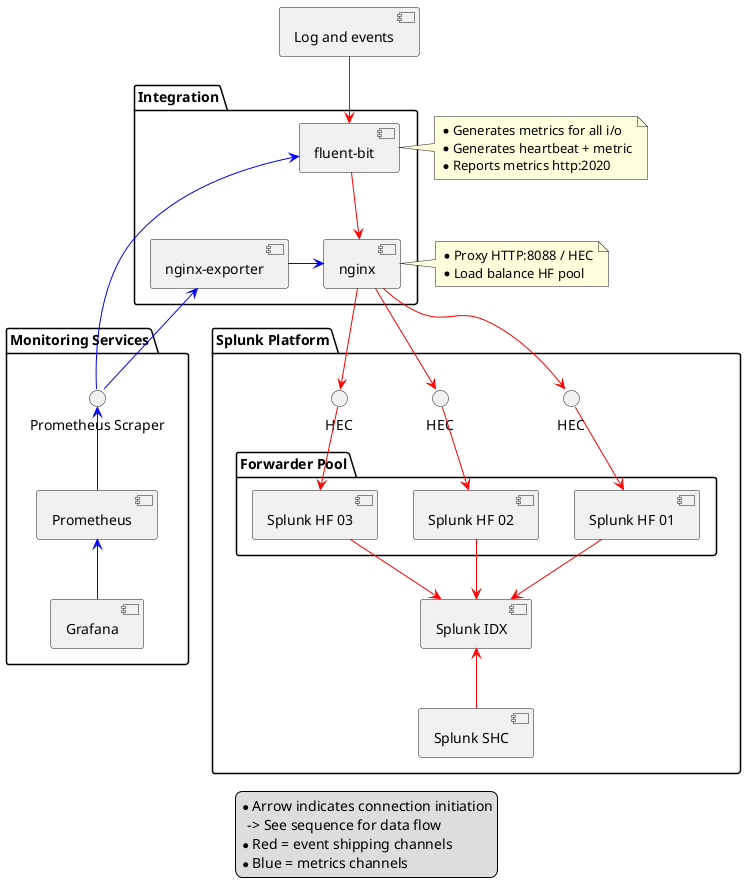 @startuml
skinparam componentStyle uml2

component "Log and events" as DataSource

package "Monitoring Services" {
  component "Prometheus" as Prometheus
  component "Grafana" as Grafana
  interface "Prometheus Scraper" as Scraper
}

package "Integration" {
  component "fluent-bit" as fluentbit
  component "nginx" as nginx
  component "nginx-exporter" as nginxexporter
}

package "Splunk Platform" {
  interface "HEC" as HEC01
  interface "HEC" as HEC02
  interface "HEC" as HEC03

  package "Forwarder Pool" {
    component "Splunk HF 01" as HF01
    component "Splunk HF 02" as HF02
    component "Splunk HF 03" as HF03
  }
  component "Splunk IDX" as IDX
  component "Splunk SHC" as SHC
}

DataSource -d-> fluentbit #Red
fluentbit -d-> nginx #Red
nginx -d-> HEC01 #Red
nginx -d-> HEC02 #Red
nginx -d-> HEC03 #Red
HEC01 -d-> HF01 #Red
HEC02 -d-> HF02 #Red
HEC03 -d-> HF03 #Red
HF01 -d-> IDX #Red
HF02 -d-> IDX #Red
HF03 -d-> IDX #Red
SHC -u-> IDX #Red

Prometheus -u-> Scraper #Blue
Scraper -u-> fluentbit #Blue
nginxexporter -r-> nginx #Blue
Scraper -u-> nginxexporter #Blue
Grafana -u-> Prometheus #Blue

note right of fluentbit
 * Generates metrics for all i/o
 * Generates heartbeat + metric
 * Reports metrics http:2020
end note

note right of nginx
 * Proxy HTTP:8088 / HEC
 * Load balance HF pool
end note

legend
  * Arrow indicates connection initiation
    -> See sequence for data flow
  * Red = event shipping channels
  * Blue = metrics channels
end legend

@enduml


